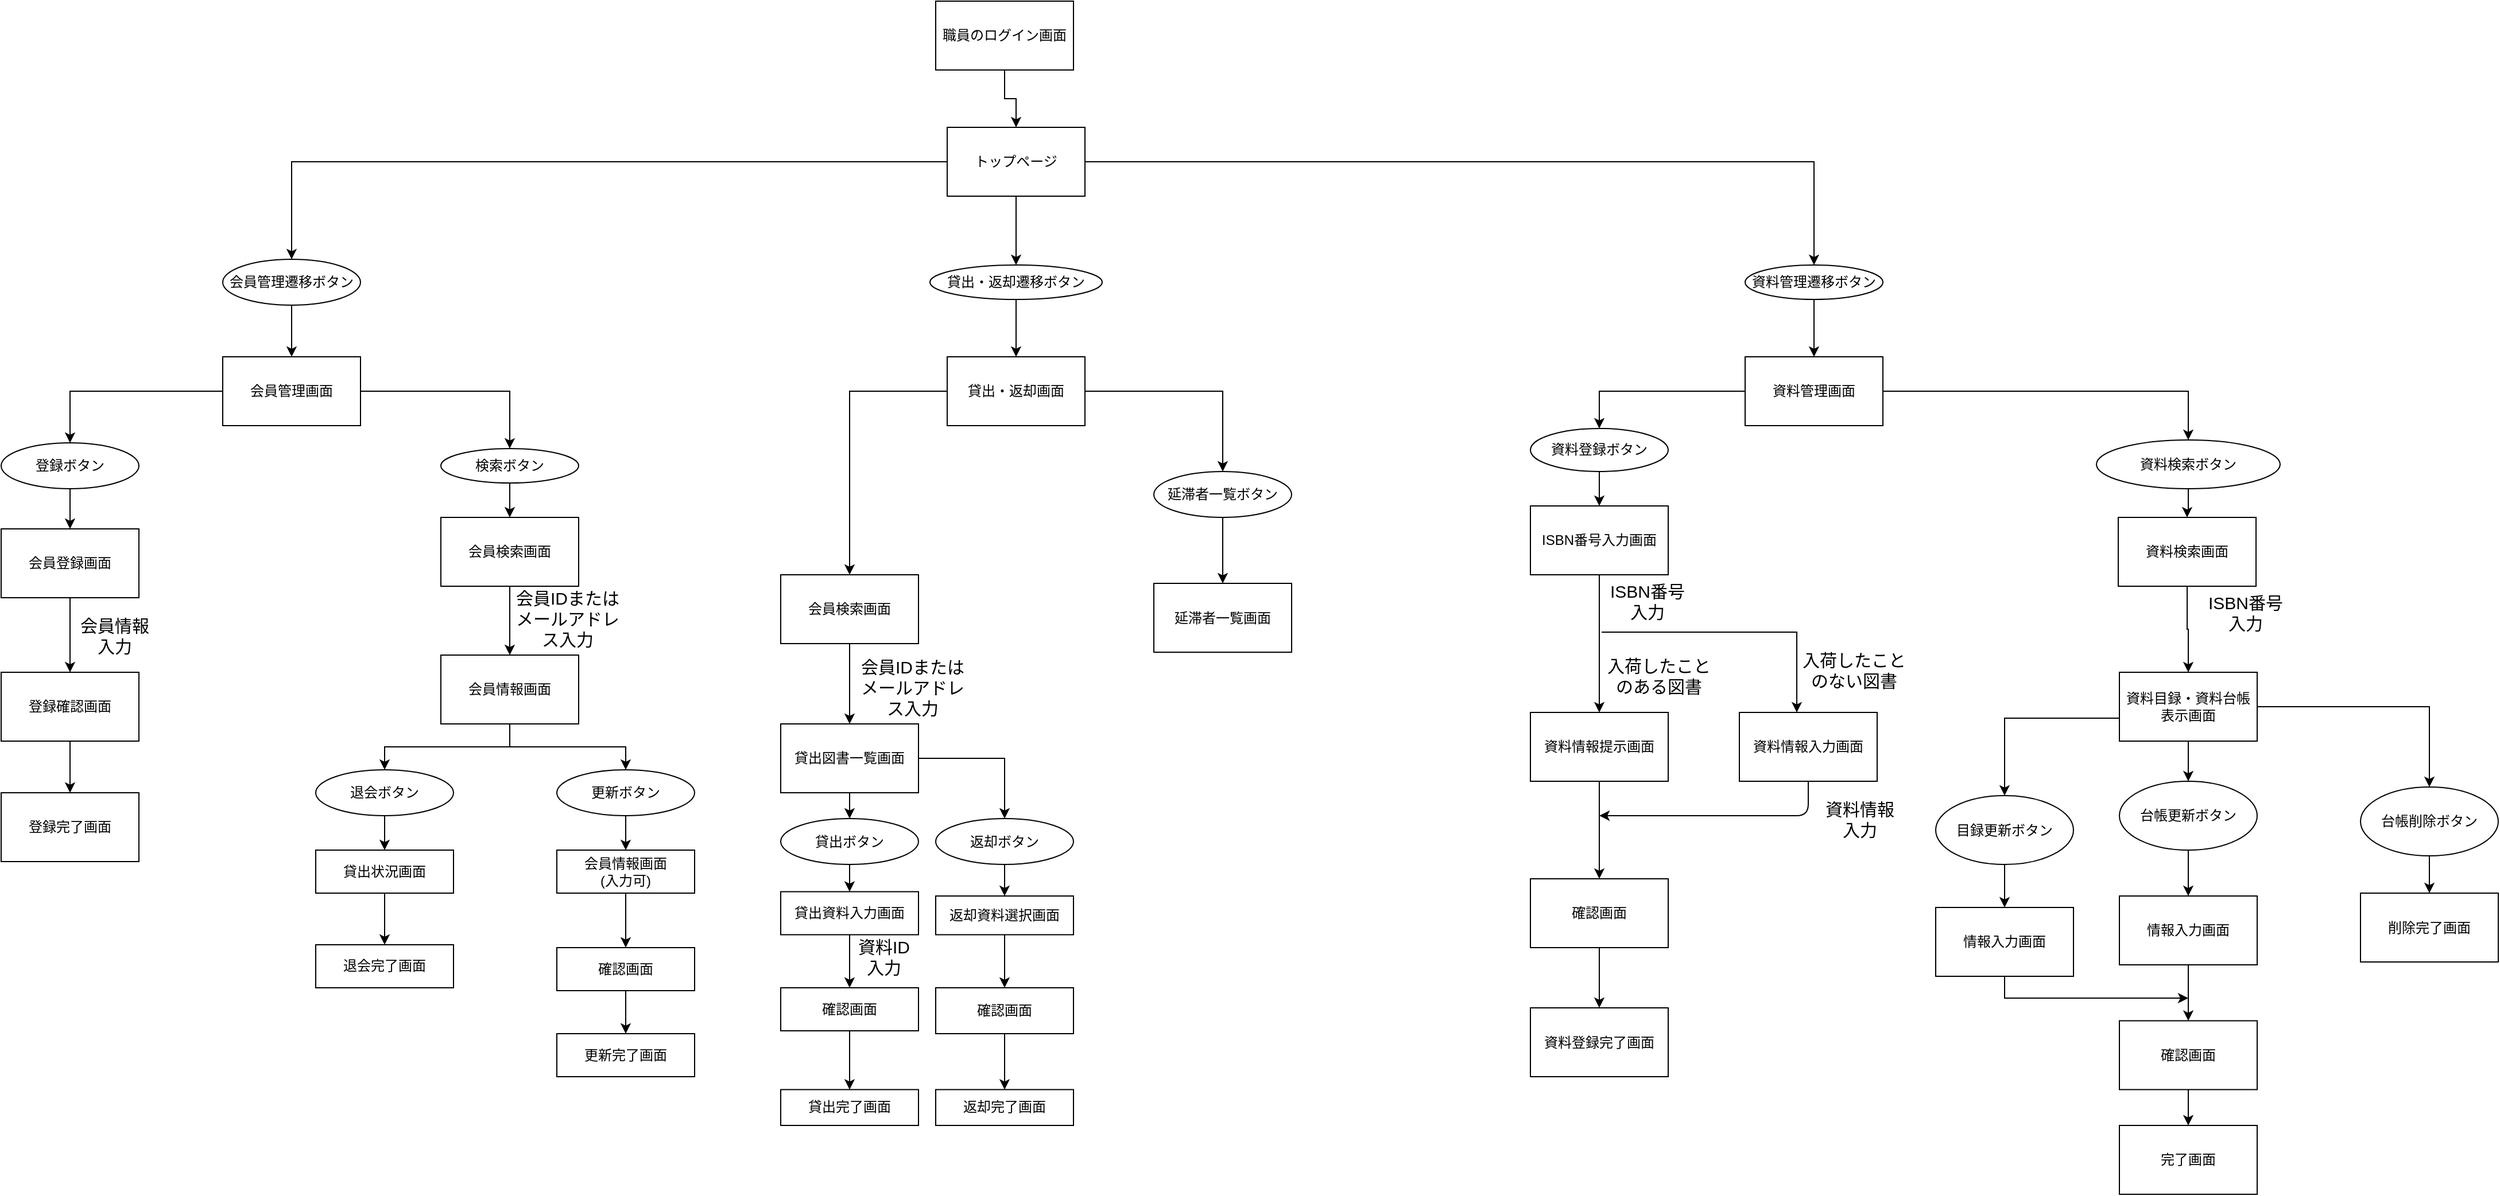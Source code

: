 <mxfile version="14.7.8" type="device"><diagram id="FaAl9ViJHnMQQrRoQT03" name="画面遷移図"><mxGraphModel dx="111" dy="575" grid="1" gridSize="10" guides="1" tooltips="1" connect="1" arrows="1" fold="1" page="1" pageScale="1" pageWidth="827" pageHeight="1169" math="0" shadow="0"><root><mxCell id="0"/><mxCell id="1" parent="0"/><mxCell id="eGin3giVDCph_kJXRCGJ-215" style="edgeStyle=orthogonalEdgeStyle;rounded=0;orthogonalLoop=1;jettySize=auto;html=1;entryX=0.5;entryY=0;entryDx=0;entryDy=0;" edge="1" parent="1" source="eGin3giVDCph_kJXRCGJ-218" target="eGin3giVDCph_kJXRCGJ-233"><mxGeometry relative="1" as="geometry"><mxPoint x="1409" y="570" as="targetPoint"/><Array as="points"><mxPoint x="1278" y="490"/></Array></mxGeometry></mxCell><mxCell id="eGin3giVDCph_kJXRCGJ-216" value="" style="edgeStyle=orthogonalEdgeStyle;rounded=0;orthogonalLoop=1;jettySize=auto;html=1;" edge="1" parent="1" source="eGin3giVDCph_kJXRCGJ-218" target="eGin3giVDCph_kJXRCGJ-224"><mxGeometry relative="1" as="geometry"/></mxCell><mxCell id="eGin3giVDCph_kJXRCGJ-217" value="" style="edgeStyle=orthogonalEdgeStyle;rounded=0;orthogonalLoop=1;jettySize=auto;html=1;entryX=0.5;entryY=0;entryDx=0;entryDy=0;" edge="1" parent="1" source="eGin3giVDCph_kJXRCGJ-218" target="eGin3giVDCph_kJXRCGJ-235"><mxGeometry relative="1" as="geometry"><Array as="points"><mxPoint x="2604" y="490"/></Array></mxGeometry></mxCell><mxCell id="eGin3giVDCph_kJXRCGJ-218" value="トップページ" style="rounded=0;whiteSpace=wrap;html=1;" vertex="1" parent="1"><mxGeometry x="1849" y="460" width="120" height="60" as="geometry"/></mxCell><mxCell id="eGin3giVDCph_kJXRCGJ-219" value="" style="edgeStyle=orthogonalEdgeStyle;rounded=0;orthogonalLoop=1;jettySize=auto;html=1;" edge="1" parent="1" source="eGin3giVDCph_kJXRCGJ-220" target="eGin3giVDCph_kJXRCGJ-293"><mxGeometry relative="1" as="geometry"/></mxCell><mxCell id="eGin3giVDCph_kJXRCGJ-220" value="会員登録画面" style="rounded=0;whiteSpace=wrap;html=1;" vertex="1" parent="1"><mxGeometry x="1025" y="810" width="120" height="60" as="geometry"/></mxCell><mxCell id="eGin3giVDCph_kJXRCGJ-221" value="" style="edgeStyle=orthogonalEdgeStyle;rounded=0;orthogonalLoop=1;jettySize=auto;html=1;" edge="1" parent="1" source="eGin3giVDCph_kJXRCGJ-222" target="eGin3giVDCph_kJXRCGJ-220"><mxGeometry relative="1" as="geometry"/></mxCell><mxCell id="eGin3giVDCph_kJXRCGJ-222" value="登録ボタン" style="ellipse;whiteSpace=wrap;html=1;" vertex="1" parent="1"><mxGeometry x="1025" y="735" width="120" height="40" as="geometry"/></mxCell><mxCell id="eGin3giVDCph_kJXRCGJ-223" value="" style="edgeStyle=orthogonalEdgeStyle;rounded=0;orthogonalLoop=1;jettySize=auto;html=1;" edge="1" parent="1" source="eGin3giVDCph_kJXRCGJ-224" target="eGin3giVDCph_kJXRCGJ-228"><mxGeometry relative="1" as="geometry"/></mxCell><mxCell id="eGin3giVDCph_kJXRCGJ-224" value="貸出・返却遷移ボタン" style="ellipse;whiteSpace=wrap;html=1;rounded=0;" vertex="1" parent="1"><mxGeometry x="1834" y="580" width="150" height="30" as="geometry"/></mxCell><mxCell id="eGin3giVDCph_kJXRCGJ-227" value="" style="edgeStyle=orthogonalEdgeStyle;rounded=0;orthogonalLoop=1;jettySize=auto;html=1;" edge="1" parent="1" source="eGin3giVDCph_kJXRCGJ-228" target="eGin3giVDCph_kJXRCGJ-317"><mxGeometry relative="1" as="geometry"/></mxCell><mxCell id="eGin3giVDCph_kJXRCGJ-228" value="貸出・返却画面" style="whiteSpace=wrap;html=1;rounded=0;" vertex="1" parent="1"><mxGeometry x="1849" y="660" width="120" height="60" as="geometry"/></mxCell><mxCell id="eGin3giVDCph_kJXRCGJ-229" value="" style="edgeStyle=orthogonalEdgeStyle;rounded=0;orthogonalLoop=1;jettySize=auto;html=1;" edge="1" parent="1" source="eGin3giVDCph_kJXRCGJ-231" target="eGin3giVDCph_kJXRCGJ-222"><mxGeometry relative="1" as="geometry"/></mxCell><mxCell id="eGin3giVDCph_kJXRCGJ-230" value="" style="edgeStyle=orthogonalEdgeStyle;rounded=0;orthogonalLoop=1;jettySize=auto;html=1;" edge="1" parent="1" source="eGin3giVDCph_kJXRCGJ-231" target="eGin3giVDCph_kJXRCGJ-240"><mxGeometry relative="1" as="geometry"/></mxCell><mxCell id="eGin3giVDCph_kJXRCGJ-231" value="会員管理画面" style="rounded=0;whiteSpace=wrap;html=1;" vertex="1" parent="1"><mxGeometry x="1218" y="660" width="120" height="60" as="geometry"/></mxCell><mxCell id="eGin3giVDCph_kJXRCGJ-232" value="" style="edgeStyle=orthogonalEdgeStyle;rounded=0;orthogonalLoop=1;jettySize=auto;html=1;" edge="1" parent="1" source="eGin3giVDCph_kJXRCGJ-233" target="eGin3giVDCph_kJXRCGJ-231"><mxGeometry relative="1" as="geometry"/></mxCell><mxCell id="eGin3giVDCph_kJXRCGJ-233" value="会員管理遷移ボタン" style="ellipse;whiteSpace=wrap;html=1;" vertex="1" parent="1"><mxGeometry x="1218" y="575" width="120" height="40" as="geometry"/></mxCell><mxCell id="eGin3giVDCph_kJXRCGJ-234" value="" style="edgeStyle=orthogonalEdgeStyle;rounded=0;orthogonalLoop=1;jettySize=auto;html=1;" edge="1" parent="1" source="eGin3giVDCph_kJXRCGJ-235" target="eGin3giVDCph_kJXRCGJ-238"><mxGeometry relative="1" as="geometry"/></mxCell><mxCell id="eGin3giVDCph_kJXRCGJ-235" value="資料管理遷移ボタン" style="ellipse;whiteSpace=wrap;html=1;rounded=0;" vertex="1" parent="1"><mxGeometry x="2544" y="580" width="120" height="30" as="geometry"/></mxCell><mxCell id="eGin3giVDCph_kJXRCGJ-236" value="" style="edgeStyle=orthogonalEdgeStyle;rounded=0;orthogonalLoop=1;jettySize=auto;html=1;" edge="1" parent="1" source="eGin3giVDCph_kJXRCGJ-238" target="eGin3giVDCph_kJXRCGJ-250"><mxGeometry relative="1" as="geometry"/></mxCell><mxCell id="eGin3giVDCph_kJXRCGJ-237" value="" style="edgeStyle=orthogonalEdgeStyle;rounded=0;orthogonalLoop=1;jettySize=auto;html=1;" edge="1" parent="1" source="eGin3giVDCph_kJXRCGJ-238" target="eGin3giVDCph_kJXRCGJ-252"><mxGeometry relative="1" as="geometry"/></mxCell><mxCell id="eGin3giVDCph_kJXRCGJ-238" value="資料管理画面" style="whiteSpace=wrap;html=1;rounded=0;" vertex="1" parent="1"><mxGeometry x="2544" y="660" width="120" height="60" as="geometry"/></mxCell><mxCell id="eGin3giVDCph_kJXRCGJ-239" value="" style="edgeStyle=orthogonalEdgeStyle;rounded=0;orthogonalLoop=1;jettySize=auto;html=1;" edge="1" parent="1" source="eGin3giVDCph_kJXRCGJ-240" target="eGin3giVDCph_kJXRCGJ-246"><mxGeometry relative="1" as="geometry"/></mxCell><mxCell id="eGin3giVDCph_kJXRCGJ-240" value="検索ボタン" style="ellipse;whiteSpace=wrap;html=1;rounded=0;" vertex="1" parent="1"><mxGeometry x="1408" y="740" width="120" height="30" as="geometry"/></mxCell><mxCell id="eGin3giVDCph_kJXRCGJ-241" value="" style="edgeStyle=orthogonalEdgeStyle;rounded=0;orthogonalLoop=1;jettySize=auto;html=1;exitX=0;exitY=0.5;exitDx=0;exitDy=0;" edge="1" parent="1" source="eGin3giVDCph_kJXRCGJ-228" target="eGin3giVDCph_kJXRCGJ-267"><mxGeometry relative="1" as="geometry"/></mxCell><mxCell id="eGin3giVDCph_kJXRCGJ-333" value="" style="edgeStyle=orthogonalEdgeStyle;rounded=0;orthogonalLoop=1;jettySize=auto;html=1;" edge="1" parent="1" source="eGin3giVDCph_kJXRCGJ-242" target="eGin3giVDCph_kJXRCGJ-332"><mxGeometry relative="1" as="geometry"/></mxCell><mxCell id="eGin3giVDCph_kJXRCGJ-242" value="貸出ボタン" style="ellipse;whiteSpace=wrap;html=1;rounded=0;" vertex="1" parent="1"><mxGeometry x="1704" y="1062.5" width="120" height="40" as="geometry"/></mxCell><mxCell id="eGin3giVDCph_kJXRCGJ-243" value="" style="edgeStyle=orthogonalEdgeStyle;rounded=0;orthogonalLoop=1;jettySize=auto;html=1;entryX=0.5;entryY=0;entryDx=0;entryDy=0;" edge="1" parent="1" source="eGin3giVDCph_kJXRCGJ-244" target="eGin3giVDCph_kJXRCGJ-275"><mxGeometry relative="1" as="geometry"><mxPoint x="2034" y="840" as="targetPoint"/></mxGeometry></mxCell><mxCell id="eGin3giVDCph_kJXRCGJ-244" value="返却ボタン" style="ellipse;whiteSpace=wrap;html=1;rounded=0;" vertex="1" parent="1"><mxGeometry x="1839" y="1062.5" width="120" height="40" as="geometry"/></mxCell><mxCell id="eGin3giVDCph_kJXRCGJ-245" value="" style="edgeStyle=orthogonalEdgeStyle;rounded=0;orthogonalLoop=1;jettySize=auto;html=1;" edge="1" parent="1" source="eGin3giVDCph_kJXRCGJ-246" target="eGin3giVDCph_kJXRCGJ-281"><mxGeometry relative="1" as="geometry"/></mxCell><mxCell id="eGin3giVDCph_kJXRCGJ-246" value="会員検索画面" style="whiteSpace=wrap;html=1;rounded=0;" vertex="1" parent="1"><mxGeometry x="1408" y="800" width="120" height="60" as="geometry"/></mxCell><mxCell id="eGin3giVDCph_kJXRCGJ-331" value="" style="edgeStyle=orthogonalEdgeStyle;rounded=0;orthogonalLoop=1;jettySize=auto;html=1;" edge="1" parent="1" source="eGin3giVDCph_kJXRCGJ-248" target="eGin3giVDCph_kJXRCGJ-242"><mxGeometry relative="1" as="geometry"><mxPoint x="1764" y="1060" as="targetPoint"/></mxGeometry></mxCell><mxCell id="eGin3giVDCph_kJXRCGJ-335" value="" style="edgeStyle=orthogonalEdgeStyle;rounded=0;orthogonalLoop=1;jettySize=auto;html=1;" edge="1" parent="1" source="eGin3giVDCph_kJXRCGJ-248" target="eGin3giVDCph_kJXRCGJ-244"><mxGeometry relative="1" as="geometry"/></mxCell><mxCell id="eGin3giVDCph_kJXRCGJ-248" value="貸出図書一覧画面" style="whiteSpace=wrap;html=1;rounded=0;" vertex="1" parent="1"><mxGeometry x="1704" y="980" width="120" height="60" as="geometry"/></mxCell><mxCell id="eGin3giVDCph_kJXRCGJ-249" value="" style="edgeStyle=orthogonalEdgeStyle;rounded=0;orthogonalLoop=1;jettySize=auto;html=1;" edge="1" parent="1" source="eGin3giVDCph_kJXRCGJ-250" target="eGin3giVDCph_kJXRCGJ-255"><mxGeometry relative="1" as="geometry"/></mxCell><mxCell id="eGin3giVDCph_kJXRCGJ-250" value="資料登録ボタン" style="ellipse;whiteSpace=wrap;html=1;rounded=0;" vertex="1" parent="1"><mxGeometry x="2357" y="722.5" width="120" height="37.5" as="geometry"/></mxCell><mxCell id="eGin3giVDCph_kJXRCGJ-251" value="" style="edgeStyle=orthogonalEdgeStyle;rounded=0;orthogonalLoop=1;jettySize=auto;html=1;" edge="1" parent="1" source="eGin3giVDCph_kJXRCGJ-252" target="eGin3giVDCph_kJXRCGJ-257"><mxGeometry relative="1" as="geometry"/></mxCell><mxCell id="eGin3giVDCph_kJXRCGJ-252" value="資料検索ボタン" style="ellipse;whiteSpace=wrap;html=1;rounded=0;" vertex="1" parent="1"><mxGeometry x="2850" y="732.5" width="160" height="42.5" as="geometry"/></mxCell><mxCell id="eGin3giVDCph_kJXRCGJ-253" value="" style="edgeStyle=orthogonalEdgeStyle;rounded=0;orthogonalLoop=1;jettySize=auto;html=1;" edge="1" parent="1" source="eGin3giVDCph_kJXRCGJ-255" target="eGin3giVDCph_kJXRCGJ-296"><mxGeometry relative="1" as="geometry"/></mxCell><mxCell id="eGin3giVDCph_kJXRCGJ-254" value="" style="edgeStyle=orthogonalEdgeStyle;rounded=0;orthogonalLoop=1;jettySize=auto;html=1;" edge="1" parent="1" target="eGin3giVDCph_kJXRCGJ-299"><mxGeometry relative="1" as="geometry"><Array as="points"><mxPoint x="2419" y="900"/><mxPoint x="2589" y="900"/></Array><mxPoint x="2419" y="900" as="sourcePoint"/></mxGeometry></mxCell><mxCell id="eGin3giVDCph_kJXRCGJ-255" value="ISBN番号入力画面" style="whiteSpace=wrap;html=1;rounded=0;" vertex="1" parent="1"><mxGeometry x="2357" y="790" width="120" height="60" as="geometry"/></mxCell><mxCell id="eGin3giVDCph_kJXRCGJ-256" value="" style="edgeStyle=orthogonalEdgeStyle;rounded=0;orthogonalLoop=1;jettySize=auto;html=1;" edge="1" parent="1" source="eGin3giVDCph_kJXRCGJ-257" target="eGin3giVDCph_kJXRCGJ-304"><mxGeometry relative="1" as="geometry"/></mxCell><mxCell id="eGin3giVDCph_kJXRCGJ-257" value="資料検索画面" style="whiteSpace=wrap;html=1;rounded=0;" vertex="1" parent="1"><mxGeometry x="2869" y="800" width="120" height="60" as="geometry"/></mxCell><mxCell id="eGin3giVDCph_kJXRCGJ-258" value="" style="edgeStyle=orthogonalEdgeStyle;rounded=0;orthogonalLoop=1;jettySize=auto;html=1;" edge="1" parent="1" source="eGin3giVDCph_kJXRCGJ-259" target="eGin3giVDCph_kJXRCGJ-298"><mxGeometry relative="1" as="geometry"/></mxCell><mxCell id="eGin3giVDCph_kJXRCGJ-259" value="確認画面" style="whiteSpace=wrap;html=1;rounded=0;" vertex="1" parent="1"><mxGeometry x="2357" y="1115" width="120" height="60" as="geometry"/></mxCell><mxCell id="eGin3giVDCph_kJXRCGJ-260" value="" style="edgeStyle=orthogonalEdgeStyle;rounded=0;orthogonalLoop=1;jettySize=auto;html=1;" edge="1" parent="1" source="eGin3giVDCph_kJXRCGJ-261" target="eGin3giVDCph_kJXRCGJ-263"><mxGeometry relative="1" as="geometry"/></mxCell><mxCell id="eGin3giVDCph_kJXRCGJ-261" value="退会ボタン" style="ellipse;whiteSpace=wrap;html=1;rounded=0;" vertex="1" parent="1"><mxGeometry x="1299" y="1020" width="120" height="40" as="geometry"/></mxCell><mxCell id="eGin3giVDCph_kJXRCGJ-262" value="" style="edgeStyle=orthogonalEdgeStyle;rounded=0;orthogonalLoop=1;jettySize=auto;html=1;" edge="1" parent="1" source="eGin3giVDCph_kJXRCGJ-263" target="eGin3giVDCph_kJXRCGJ-287"><mxGeometry relative="1" as="geometry"><Array as="points"><mxPoint x="1359" y="1150"/><mxPoint x="1359" y="1150"/></Array></mxGeometry></mxCell><mxCell id="eGin3giVDCph_kJXRCGJ-263" value="貸出状況画面" style="whiteSpace=wrap;html=1;rounded=0;" vertex="1" parent="1"><mxGeometry x="1299" y="1090" width="120" height="37.5" as="geometry"/></mxCell><mxCell id="eGin3giVDCph_kJXRCGJ-264" value="" style="edgeStyle=orthogonalEdgeStyle;rounded=0;orthogonalLoop=1;jettySize=auto;html=1;" edge="1" parent="1" source="eGin3giVDCph_kJXRCGJ-265" target="eGin3giVDCph_kJXRCGJ-218"><mxGeometry relative="1" as="geometry"/></mxCell><mxCell id="eGin3giVDCph_kJXRCGJ-265" value="職員のログイン画面" style="rounded=0;whiteSpace=wrap;html=1;" vertex="1" parent="1"><mxGeometry x="1839" y="350" width="120" height="60" as="geometry"/></mxCell><mxCell id="eGin3giVDCph_kJXRCGJ-266" value="" style="edgeStyle=orthogonalEdgeStyle;rounded=0;orthogonalLoop=1;jettySize=auto;html=1;" edge="1" parent="1" source="eGin3giVDCph_kJXRCGJ-267" target="eGin3giVDCph_kJXRCGJ-248"><mxGeometry relative="1" as="geometry"/></mxCell><mxCell id="eGin3giVDCph_kJXRCGJ-267" value="会員検索画面" style="whiteSpace=wrap;html=1;rounded=0;" vertex="1" parent="1"><mxGeometry x="1704" y="850" width="120" height="60" as="geometry"/></mxCell><mxCell id="eGin3giVDCph_kJXRCGJ-268" value="&lt;span style=&quot;font-size: 15px&quot;&gt;会員IDまたはメールアドレス入力&lt;/span&gt;" style="text;html=1;strokeColor=none;fillColor=none;align=center;verticalAlign=middle;whiteSpace=wrap;rounded=0;" vertex="1" parent="1"><mxGeometry x="1769" y="915" width="100" height="65" as="geometry"/></mxCell><mxCell id="eGin3giVDCph_kJXRCGJ-269" value="" style="edgeStyle=orthogonalEdgeStyle;rounded=0;orthogonalLoop=1;jettySize=auto;html=1;" edge="1" parent="1" source="eGin3giVDCph_kJXRCGJ-270" target="eGin3giVDCph_kJXRCGJ-272"><mxGeometry relative="1" as="geometry"/></mxCell><mxCell id="eGin3giVDCph_kJXRCGJ-270" value="確認画面" style="whiteSpace=wrap;html=1;rounded=0;" vertex="1" parent="1"><mxGeometry x="1704" y="1210" width="120" height="37.5" as="geometry"/></mxCell><mxCell id="eGin3giVDCph_kJXRCGJ-271" value="&lt;font style=&quot;font-size: 15px&quot;&gt;資料ID入力&lt;/font&gt;" style="text;html=1;strokeColor=none;fillColor=none;align=center;verticalAlign=middle;whiteSpace=wrap;rounded=0;" vertex="1" parent="1"><mxGeometry x="1764" y="1150" width="60" height="65" as="geometry"/></mxCell><mxCell id="eGin3giVDCph_kJXRCGJ-272" value="貸出完了画面" style="whiteSpace=wrap;html=1;rounded=0;" vertex="1" parent="1"><mxGeometry x="1704" y="1298.75" width="120" height="31.25" as="geometry"/></mxCell><mxCell id="eGin3giVDCph_kJXRCGJ-273" value="確認画面" style="whiteSpace=wrap;html=1;rounded=0;" vertex="1" parent="1"><mxGeometry x="1839" y="1210" width="120" height="40" as="geometry"/></mxCell><mxCell id="eGin3giVDCph_kJXRCGJ-274" value="" style="edgeStyle=orthogonalEdgeStyle;rounded=0;orthogonalLoop=1;jettySize=auto;html=1;exitX=0.5;exitY=1;exitDx=0;exitDy=0;entryX=0.5;entryY=0;entryDx=0;entryDy=0;" edge="1" parent="1" source="eGin3giVDCph_kJXRCGJ-275" target="eGin3giVDCph_kJXRCGJ-273"><mxGeometry relative="1" as="geometry"><mxPoint x="2034" y="980" as="targetPoint"/></mxGeometry></mxCell><mxCell id="eGin3giVDCph_kJXRCGJ-275" value="返却資料選択画面" style="whiteSpace=wrap;html=1;rounded=0;" vertex="1" parent="1"><mxGeometry x="1839" y="1130" width="120" height="33.75" as="geometry"/></mxCell><mxCell id="eGin3giVDCph_kJXRCGJ-277" value="" style="edgeStyle=orthogonalEdgeStyle;rounded=0;orthogonalLoop=1;jettySize=auto;html=1;exitX=0.5;exitY=1;exitDx=0;exitDy=0;" edge="1" parent="1" target="eGin3giVDCph_kJXRCGJ-278" source="eGin3giVDCph_kJXRCGJ-273"><mxGeometry relative="1" as="geometry"><mxPoint x="1909" y="1050" as="sourcePoint"/></mxGeometry></mxCell><mxCell id="eGin3giVDCph_kJXRCGJ-278" value="返却完了画面" style="whiteSpace=wrap;html=1;rounded=0;" vertex="1" parent="1"><mxGeometry x="1839" y="1298.75" width="120" height="31.25" as="geometry"/></mxCell><mxCell id="eGin3giVDCph_kJXRCGJ-279" value="" style="edgeStyle=orthogonalEdgeStyle;rounded=0;orthogonalLoop=1;jettySize=auto;html=1;" edge="1" parent="1" source="eGin3giVDCph_kJXRCGJ-281" target="eGin3giVDCph_kJXRCGJ-261"><mxGeometry relative="1" as="geometry"/></mxCell><mxCell id="eGin3giVDCph_kJXRCGJ-280" value="" style="edgeStyle=orthogonalEdgeStyle;rounded=0;orthogonalLoop=1;jettySize=auto;html=1;exitX=0.5;exitY=1;exitDx=0;exitDy=0;entryX=0.5;entryY=0;entryDx=0;entryDy=0;" edge="1" parent="1" source="eGin3giVDCph_kJXRCGJ-281" target="eGin3giVDCph_kJXRCGJ-284"><mxGeometry relative="1" as="geometry"><mxPoint x="1569" y="1030" as="targetPoint"/></mxGeometry></mxCell><mxCell id="eGin3giVDCph_kJXRCGJ-281" value="会員情報画面" style="whiteSpace=wrap;html=1;rounded=0;" vertex="1" parent="1"><mxGeometry x="1408" y="920" width="120" height="60" as="geometry"/></mxCell><mxCell id="eGin3giVDCph_kJXRCGJ-282" value="&lt;font style=&quot;font-size: 15px&quot;&gt;会員IDまたはメールアドレス入力&lt;/font&gt;" style="text;html=1;strokeColor=none;fillColor=none;align=center;verticalAlign=middle;whiteSpace=wrap;rounded=0;" vertex="1" parent="1"><mxGeometry x="1468" y="855" width="101" height="65" as="geometry"/></mxCell><mxCell id="eGin3giVDCph_kJXRCGJ-283" value="" style="edgeStyle=orthogonalEdgeStyle;rounded=0;orthogonalLoop=1;jettySize=auto;html=1;" edge="1" parent="1" source="eGin3giVDCph_kJXRCGJ-284" target="eGin3giVDCph_kJXRCGJ-286"><mxGeometry relative="1" as="geometry"/></mxCell><mxCell id="eGin3giVDCph_kJXRCGJ-284" value="更新ボタン" style="ellipse;whiteSpace=wrap;html=1;rounded=0;" vertex="1" parent="1"><mxGeometry x="1509" y="1020" width="120" height="40" as="geometry"/></mxCell><mxCell id="eGin3giVDCph_kJXRCGJ-285" value="" style="edgeStyle=orthogonalEdgeStyle;rounded=0;orthogonalLoop=1;jettySize=auto;html=1;" edge="1" parent="1" source="eGin3giVDCph_kJXRCGJ-286" target="eGin3giVDCph_kJXRCGJ-289"><mxGeometry relative="1" as="geometry"/></mxCell><mxCell id="eGin3giVDCph_kJXRCGJ-286" value="会員情報画面&lt;br&gt;(入力可)" style="whiteSpace=wrap;html=1;rounded=0;" vertex="1" parent="1"><mxGeometry x="1509" y="1090" width="120" height="37.5" as="geometry"/></mxCell><mxCell id="eGin3giVDCph_kJXRCGJ-287" value="退会完了画面" style="whiteSpace=wrap;html=1;rounded=0;" vertex="1" parent="1"><mxGeometry x="1299" y="1172.5" width="120" height="37.5" as="geometry"/></mxCell><mxCell id="eGin3giVDCph_kJXRCGJ-288" value="" style="edgeStyle=orthogonalEdgeStyle;rounded=0;orthogonalLoop=1;jettySize=auto;html=1;" edge="1" parent="1" source="eGin3giVDCph_kJXRCGJ-289" target="eGin3giVDCph_kJXRCGJ-290"><mxGeometry relative="1" as="geometry"/></mxCell><mxCell id="eGin3giVDCph_kJXRCGJ-289" value="確認画面" style="whiteSpace=wrap;html=1;rounded=0;" vertex="1" parent="1"><mxGeometry x="1509" y="1175" width="120" height="37.5" as="geometry"/></mxCell><mxCell id="eGin3giVDCph_kJXRCGJ-290" value="更新完了画面" style="whiteSpace=wrap;html=1;rounded=0;" vertex="1" parent="1"><mxGeometry x="1509" y="1250" width="120" height="37.5" as="geometry"/></mxCell><mxCell id="eGin3giVDCph_kJXRCGJ-291" value="&lt;font style=&quot;font-size: 15px&quot;&gt;会員情報入力&lt;/font&gt;" style="text;html=1;strokeColor=none;fillColor=none;align=center;verticalAlign=middle;whiteSpace=wrap;rounded=0;" vertex="1" parent="1"><mxGeometry x="1089" y="870" width="70" height="65" as="geometry"/></mxCell><mxCell id="eGin3giVDCph_kJXRCGJ-292" value="" style="edgeStyle=orthogonalEdgeStyle;rounded=0;orthogonalLoop=1;jettySize=auto;html=1;" edge="1" parent="1" source="eGin3giVDCph_kJXRCGJ-293" target="eGin3giVDCph_kJXRCGJ-294"><mxGeometry relative="1" as="geometry"/></mxCell><mxCell id="eGin3giVDCph_kJXRCGJ-293" value="登録確認画面" style="whiteSpace=wrap;html=1;rounded=0;" vertex="1" parent="1"><mxGeometry x="1025" y="935" width="120" height="60" as="geometry"/></mxCell><mxCell id="eGin3giVDCph_kJXRCGJ-294" value="登録完了画面" style="whiteSpace=wrap;html=1;rounded=0;" vertex="1" parent="1"><mxGeometry x="1025" y="1040" width="120" height="60" as="geometry"/></mxCell><mxCell id="eGin3giVDCph_kJXRCGJ-295" value="" style="edgeStyle=orthogonalEdgeStyle;rounded=0;orthogonalLoop=1;jettySize=auto;html=1;" edge="1" parent="1" source="eGin3giVDCph_kJXRCGJ-296" target="eGin3giVDCph_kJXRCGJ-259"><mxGeometry relative="1" as="geometry"/></mxCell><mxCell id="eGin3giVDCph_kJXRCGJ-296" value="資料情報提示画面" style="whiteSpace=wrap;html=1;rounded=0;" vertex="1" parent="1"><mxGeometry x="2357" y="970" width="120" height="60" as="geometry"/></mxCell><mxCell id="eGin3giVDCph_kJXRCGJ-297" value="&lt;span style=&quot;font-size: 15px&quot;&gt;入荷したことのある図書&lt;/span&gt;" style="text;html=1;strokeColor=none;fillColor=none;align=center;verticalAlign=middle;whiteSpace=wrap;rounded=0;" vertex="1" parent="1"><mxGeometry x="2419" y="905" width="100" height="65" as="geometry"/></mxCell><mxCell id="eGin3giVDCph_kJXRCGJ-298" value="資料登録完了画面" style="whiteSpace=wrap;html=1;rounded=0;" vertex="1" parent="1"><mxGeometry x="2357" y="1227.5" width="120" height="60" as="geometry"/></mxCell><mxCell id="eGin3giVDCph_kJXRCGJ-299" value="資料情報入力画面" style="whiteSpace=wrap;html=1;rounded=0;" vertex="1" parent="1"><mxGeometry x="2539" y="970" width="120" height="60" as="geometry"/></mxCell><mxCell id="eGin3giVDCph_kJXRCGJ-300" value="" style="endArrow=classic;html=1;exitX=0.5;exitY=1;exitDx=0;exitDy=0;" edge="1" parent="1" source="eGin3giVDCph_kJXRCGJ-299"><mxGeometry width="50" height="50" relative="1" as="geometry"><mxPoint x="2579" y="1060" as="sourcePoint"/><mxPoint x="2417" y="1060" as="targetPoint"/><Array as="points"><mxPoint x="2599" y="1060"/></Array></mxGeometry></mxCell><mxCell id="eGin3giVDCph_kJXRCGJ-301" value="&lt;span style=&quot;font-size: 15px&quot;&gt;入荷したことのない図書&lt;/span&gt;" style="text;html=1;strokeColor=none;fillColor=none;align=center;verticalAlign=middle;whiteSpace=wrap;rounded=0;" vertex="1" parent="1"><mxGeometry x="2589" y="900" width="100" height="65" as="geometry"/></mxCell><mxCell id="eGin3giVDCph_kJXRCGJ-302" value="" style="edgeStyle=orthogonalEdgeStyle;rounded=0;orthogonalLoop=1;jettySize=auto;html=1;" edge="1" parent="1" source="eGin3giVDCph_kJXRCGJ-304" target="eGin3giVDCph_kJXRCGJ-311"><mxGeometry relative="1" as="geometry"/></mxCell><mxCell id="eGin3giVDCph_kJXRCGJ-303" value="" style="edgeStyle=orthogonalEdgeStyle;rounded=0;orthogonalLoop=1;jettySize=auto;html=1;" edge="1" parent="1" source="eGin3giVDCph_kJXRCGJ-304" target="eGin3giVDCph_kJXRCGJ-313"><mxGeometry relative="1" as="geometry"/></mxCell><mxCell id="eGin3giVDCph_kJXRCGJ-304" value="資料目録・資料台帳&lt;br&gt;表示画面" style="whiteSpace=wrap;html=1;rounded=0;" vertex="1" parent="1"><mxGeometry x="2870" y="935" width="120" height="60" as="geometry"/></mxCell><mxCell id="eGin3giVDCph_kJXRCGJ-305" value="&lt;font style=&quot;font-size: 15px&quot;&gt;ISBN番号入力&lt;/font&gt;" style="text;html=1;strokeColor=none;fillColor=none;align=center;verticalAlign=middle;whiteSpace=wrap;rounded=0;" vertex="1" parent="1"><mxGeometry x="2940" y="850" width="80" height="65" as="geometry"/></mxCell><mxCell id="eGin3giVDCph_kJXRCGJ-306" value="&lt;font style=&quot;font-size: 15px&quot;&gt;資料情報入力&lt;/font&gt;" style="text;html=1;strokeColor=none;fillColor=none;align=center;verticalAlign=middle;whiteSpace=wrap;rounded=0;" vertex="1" parent="1"><mxGeometry x="2609" y="1030" width="70" height="65" as="geometry"/></mxCell><mxCell id="eGin3giVDCph_kJXRCGJ-307" value="" style="edgeStyle=orthogonalEdgeStyle;rounded=0;orthogonalLoop=1;jettySize=auto;html=1;" edge="1" parent="1" source="eGin3giVDCph_kJXRCGJ-308" target="eGin3giVDCph_kJXRCGJ-315"><mxGeometry relative="1" as="geometry"/></mxCell><mxCell id="eGin3giVDCph_kJXRCGJ-308" value="情報入力画面" style="whiteSpace=wrap;html=1;rounded=0;" vertex="1" parent="1"><mxGeometry x="2870" y="1130" width="120" height="60" as="geometry"/></mxCell><mxCell id="eGin3giVDCph_kJXRCGJ-309" value="削除完了画面" style="whiteSpace=wrap;html=1;rounded=0;" vertex="1" parent="1"><mxGeometry x="3080" y="1127.5" width="120" height="60" as="geometry"/></mxCell><mxCell id="eGin3giVDCph_kJXRCGJ-310" value="" style="edgeStyle=orthogonalEdgeStyle;rounded=0;orthogonalLoop=1;jettySize=auto;html=1;" edge="1" parent="1" source="eGin3giVDCph_kJXRCGJ-311" target="eGin3giVDCph_kJXRCGJ-309"><mxGeometry relative="1" as="geometry"/></mxCell><mxCell id="eGin3giVDCph_kJXRCGJ-311" value="台帳削除ボタン" style="ellipse;whiteSpace=wrap;html=1;rounded=0;" vertex="1" parent="1"><mxGeometry x="3080" y="1035" width="120" height="60" as="geometry"/></mxCell><mxCell id="eGin3giVDCph_kJXRCGJ-312" value="" style="edgeStyle=orthogonalEdgeStyle;rounded=0;orthogonalLoop=1;jettySize=auto;html=1;" edge="1" parent="1" source="eGin3giVDCph_kJXRCGJ-313" target="eGin3giVDCph_kJXRCGJ-308"><mxGeometry relative="1" as="geometry"/></mxCell><mxCell id="eGin3giVDCph_kJXRCGJ-313" value="台帳更新ボタン" style="ellipse;whiteSpace=wrap;html=1;rounded=0;" vertex="1" parent="1"><mxGeometry x="2870" y="1030" width="120" height="60" as="geometry"/></mxCell><mxCell id="eGin3giVDCph_kJXRCGJ-314" value="" style="edgeStyle=orthogonalEdgeStyle;rounded=0;orthogonalLoop=1;jettySize=auto;html=1;" edge="1" parent="1" source="eGin3giVDCph_kJXRCGJ-315" target="eGin3giVDCph_kJXRCGJ-321"><mxGeometry relative="1" as="geometry"/></mxCell><mxCell id="eGin3giVDCph_kJXRCGJ-315" value="確認画面" style="whiteSpace=wrap;html=1;rounded=0;" vertex="1" parent="1"><mxGeometry x="2870" y="1238.75" width="120" height="60" as="geometry"/></mxCell><mxCell id="eGin3giVDCph_kJXRCGJ-316" value="" style="edgeStyle=orthogonalEdgeStyle;rounded=0;orthogonalLoop=1;jettySize=auto;html=1;" edge="1" parent="1" source="eGin3giVDCph_kJXRCGJ-317" target="eGin3giVDCph_kJXRCGJ-318"><mxGeometry relative="1" as="geometry"/></mxCell><mxCell id="eGin3giVDCph_kJXRCGJ-317" value="延滞者一覧ボタン" style="ellipse;whiteSpace=wrap;html=1;rounded=0;" vertex="1" parent="1"><mxGeometry x="2029" y="760" width="120" height="40" as="geometry"/></mxCell><mxCell id="eGin3giVDCph_kJXRCGJ-318" value="延滞者一覧画面" style="whiteSpace=wrap;html=1;rounded=0;" vertex="1" parent="1"><mxGeometry x="2029" y="857.5" width="120" height="60" as="geometry"/></mxCell><mxCell id="eGin3giVDCph_kJXRCGJ-319" value="&lt;span style=&quot;font-size: 15px&quot;&gt;ISBN番号&lt;br&gt;入力&lt;br&gt;&lt;/span&gt;" style="text;html=1;strokeColor=none;fillColor=none;align=center;verticalAlign=middle;whiteSpace=wrap;rounded=0;" vertex="1" parent="1"><mxGeometry x="2409" y="840" width="100" height="65" as="geometry"/></mxCell><mxCell id="eGin3giVDCph_kJXRCGJ-321" value="完了画面" style="whiteSpace=wrap;html=1;rounded=0;" vertex="1" parent="1"><mxGeometry x="2870" y="1330" width="120" height="60" as="geometry"/></mxCell><mxCell id="eGin3giVDCph_kJXRCGJ-326" value="" style="edgeStyle=orthogonalEdgeStyle;rounded=0;orthogonalLoop=1;jettySize=auto;html=1;exitX=0.5;exitY=1;exitDx=0;exitDy=0;" edge="1" parent="1" source="eGin3giVDCph_kJXRCGJ-327"><mxGeometry relative="1" as="geometry"><mxPoint x="2930" y="1219" as="targetPoint"/><Array as="points"><mxPoint x="2770" y="1219"/></Array></mxGeometry></mxCell><mxCell id="eGin3giVDCph_kJXRCGJ-327" value="情報入力画面" style="whiteSpace=wrap;html=1;rounded=0;" vertex="1" parent="1"><mxGeometry x="2710" y="1140" width="120" height="60" as="geometry"/></mxCell><mxCell id="eGin3giVDCph_kJXRCGJ-328" value="" style="edgeStyle=orthogonalEdgeStyle;rounded=0;orthogonalLoop=1;jettySize=auto;html=1;" edge="1" parent="1" source="eGin3giVDCph_kJXRCGJ-329" target="eGin3giVDCph_kJXRCGJ-327"><mxGeometry relative="1" as="geometry"/></mxCell><mxCell id="eGin3giVDCph_kJXRCGJ-329" value="目録更新ボタン" style="ellipse;whiteSpace=wrap;html=1;rounded=0;" vertex="1" parent="1"><mxGeometry x="2710" y="1042.5" width="120" height="60" as="geometry"/></mxCell><mxCell id="eGin3giVDCph_kJXRCGJ-330" value="" style="edgeStyle=orthogonalEdgeStyle;rounded=0;orthogonalLoop=1;jettySize=auto;html=1;exitX=0;exitY=0.5;exitDx=0;exitDy=0;entryX=0.5;entryY=0;entryDx=0;entryDy=0;" edge="1" parent="1" source="eGin3giVDCph_kJXRCGJ-304" target="eGin3giVDCph_kJXRCGJ-329"><mxGeometry relative="1" as="geometry"><mxPoint x="2831" y="954.0" as="targetPoint"/><mxPoint x="2710" y="935" as="sourcePoint"/><Array as="points"><mxPoint x="2870" y="975"/><mxPoint x="2770" y="975"/></Array></mxGeometry></mxCell><mxCell id="eGin3giVDCph_kJXRCGJ-334" value="" style="edgeStyle=orthogonalEdgeStyle;rounded=0;orthogonalLoop=1;jettySize=auto;html=1;" edge="1" parent="1" source="eGin3giVDCph_kJXRCGJ-332" target="eGin3giVDCph_kJXRCGJ-270"><mxGeometry relative="1" as="geometry"/></mxCell><mxCell id="eGin3giVDCph_kJXRCGJ-332" value="貸出資料入力画面" style="whiteSpace=wrap;html=1;rounded=0;" vertex="1" parent="1"><mxGeometry x="1704" y="1126.25" width="120" height="37.5" as="geometry"/></mxCell></root></mxGraphModel></diagram></mxfile>